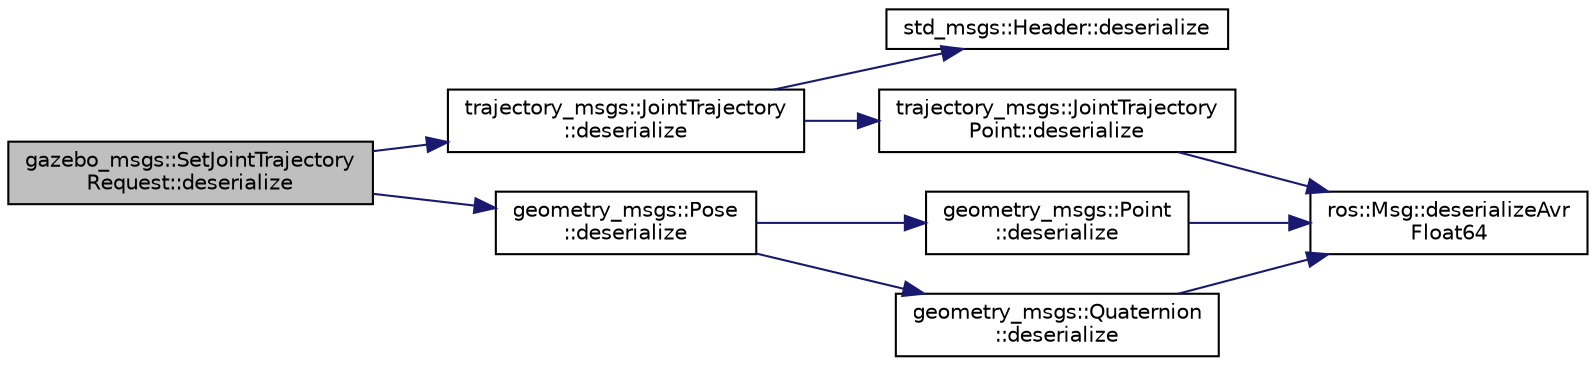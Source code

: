digraph "gazebo_msgs::SetJointTrajectoryRequest::deserialize"
{
  edge [fontname="Helvetica",fontsize="10",labelfontname="Helvetica",labelfontsize="10"];
  node [fontname="Helvetica",fontsize="10",shape=record];
  rankdir="LR";
  Node1 [label="gazebo_msgs::SetJointTrajectory\lRequest::deserialize",height=0.2,width=0.4,color="black", fillcolor="grey75", style="filled" fontcolor="black"];
  Node1 -> Node2 [color="midnightblue",fontsize="10",style="solid",fontname="Helvetica"];
  Node2 [label="trajectory_msgs::JointTrajectory\l::deserialize",height=0.2,width=0.4,color="black", fillcolor="white", style="filled",URL="$classtrajectory__msgs_1_1_joint_trajectory.html#af32cecc2e5ce4fa19cae86083061b919"];
  Node2 -> Node3 [color="midnightblue",fontsize="10",style="solid",fontname="Helvetica"];
  Node3 [label="std_msgs::Header::deserialize",height=0.2,width=0.4,color="black", fillcolor="white", style="filled",URL="$classstd__msgs_1_1_header.html#a077354cf11d752b6f4fc7c437ec29ac2"];
  Node2 -> Node4 [color="midnightblue",fontsize="10",style="solid",fontname="Helvetica"];
  Node4 [label="trajectory_msgs::JointTrajectory\lPoint::deserialize",height=0.2,width=0.4,color="black", fillcolor="white", style="filled",URL="$classtrajectory__msgs_1_1_joint_trajectory_point.html#a5eb1148ae1774fa75ca5bd31471347c7"];
  Node4 -> Node5 [color="midnightblue",fontsize="10",style="solid",fontname="Helvetica"];
  Node5 [label="ros::Msg::deserializeAvr\lFloat64",height=0.2,width=0.4,color="black", fillcolor="white", style="filled",URL="$classros_1_1_msg.html#a8494fc1e864aa11612757ba107792b11",tooltip="This tricky function handles demoting a 64bit double to a 32bit float, so that AVR can understand mes..."];
  Node1 -> Node6 [color="midnightblue",fontsize="10",style="solid",fontname="Helvetica"];
  Node6 [label="geometry_msgs::Pose\l::deserialize",height=0.2,width=0.4,color="black", fillcolor="white", style="filled",URL="$classgeometry__msgs_1_1_pose.html#a17f97030f8c390c1f4351ccafa0edec8"];
  Node6 -> Node7 [color="midnightblue",fontsize="10",style="solid",fontname="Helvetica"];
  Node7 [label="geometry_msgs::Point\l::deserialize",height=0.2,width=0.4,color="black", fillcolor="white", style="filled",URL="$classgeometry__msgs_1_1_point.html#a29b8448415203bbc983901c4e40df3cc"];
  Node7 -> Node5 [color="midnightblue",fontsize="10",style="solid",fontname="Helvetica"];
  Node6 -> Node8 [color="midnightblue",fontsize="10",style="solid",fontname="Helvetica"];
  Node8 [label="geometry_msgs::Quaternion\l::deserialize",height=0.2,width=0.4,color="black", fillcolor="white", style="filled",URL="$classgeometry__msgs_1_1_quaternion.html#ad2925053e238e52d8fd9fd06a962a5a8"];
  Node8 -> Node5 [color="midnightblue",fontsize="10",style="solid",fontname="Helvetica"];
}
